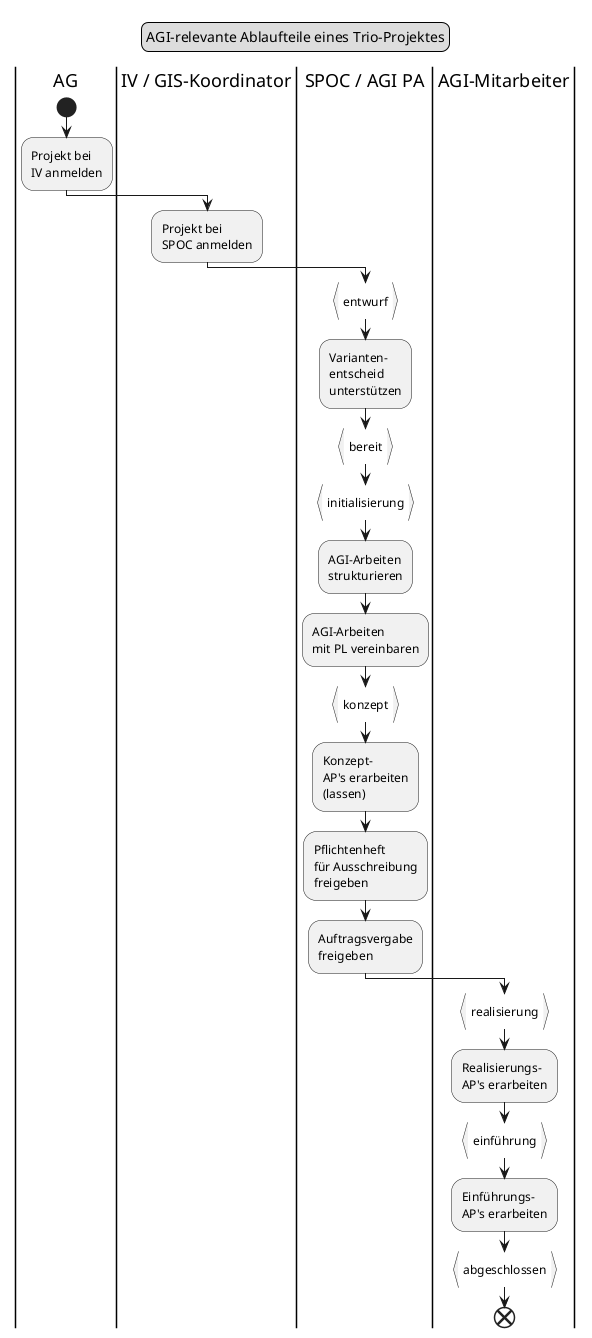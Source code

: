 @startuml
legend top
	AGI-relevante Ablaufteile eines Trio-Projektes
end legend
|AG|
start
:Projekt bei
IV anmelden;
|IV / GIS-Koordinator|
:Projekt bei
SPOC anmelden;
|SPOC / AGI PA|
:entwurf}
:Varianten-
entscheid
unterstützen;
:bereit}
:initialisierung}
:AGI-Arbeiten
strukturieren;
:AGI-Arbeiten
mit PL vereinbaren;
:konzept}
:Konzept-
AP's erarbeiten
(lassen);
:Pflichtenheft
für Ausschreibung
freigeben;
:Auftragsvergabe
freigeben;
|AGI-Mitarbeiter|
:realisierung}
:Realisierungs-
AP's erarbeiten;
:einführung}
:Einführungs-
AP's erarbeiten;
:abgeschlossen}
end
@enduml